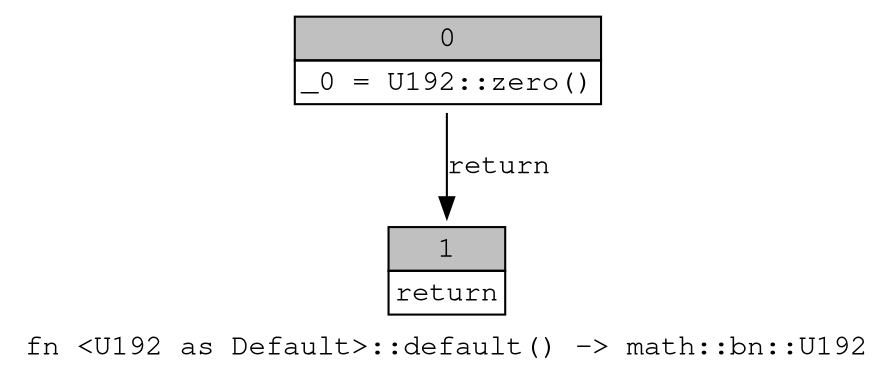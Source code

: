 digraph Mir_0_14568 {
    graph [fontname="Courier, monospace"];
    node [fontname="Courier, monospace"];
    edge [fontname="Courier, monospace"];
    label=<fn &lt;U192 as Default&gt;::default() -&gt; math::bn::U192<br align="left"/>>;
    bb0__0_14568 [shape="none", label=<<table border="0" cellborder="1" cellspacing="0"><tr><td bgcolor="gray" align="center" colspan="1">0</td></tr><tr><td align="left">_0 = U192::zero()</td></tr></table>>];
    bb1__0_14568 [shape="none", label=<<table border="0" cellborder="1" cellspacing="0"><tr><td bgcolor="gray" align="center" colspan="1">1</td></tr><tr><td align="left">return</td></tr></table>>];
    bb0__0_14568 -> bb1__0_14568 [label="return"];
}
